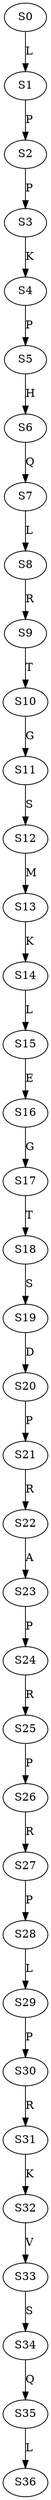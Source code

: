 strict digraph  {
	S0 -> S1 [ label = L ];
	S1 -> S2 [ label = P ];
	S2 -> S3 [ label = P ];
	S3 -> S4 [ label = K ];
	S4 -> S5 [ label = P ];
	S5 -> S6 [ label = H ];
	S6 -> S7 [ label = Q ];
	S7 -> S8 [ label = L ];
	S8 -> S9 [ label = R ];
	S9 -> S10 [ label = T ];
	S10 -> S11 [ label = G ];
	S11 -> S12 [ label = S ];
	S12 -> S13 [ label = M ];
	S13 -> S14 [ label = K ];
	S14 -> S15 [ label = L ];
	S15 -> S16 [ label = E ];
	S16 -> S17 [ label = G ];
	S17 -> S18 [ label = T ];
	S18 -> S19 [ label = S ];
	S19 -> S20 [ label = D ];
	S20 -> S21 [ label = P ];
	S21 -> S22 [ label = R ];
	S22 -> S23 [ label = A ];
	S23 -> S24 [ label = P ];
	S24 -> S25 [ label = R ];
	S25 -> S26 [ label = P ];
	S26 -> S27 [ label = R ];
	S27 -> S28 [ label = P ];
	S28 -> S29 [ label = L ];
	S29 -> S30 [ label = P ];
	S30 -> S31 [ label = R ];
	S31 -> S32 [ label = K ];
	S32 -> S33 [ label = V ];
	S33 -> S34 [ label = S ];
	S34 -> S35 [ label = Q ];
	S35 -> S36 [ label = L ];
}
